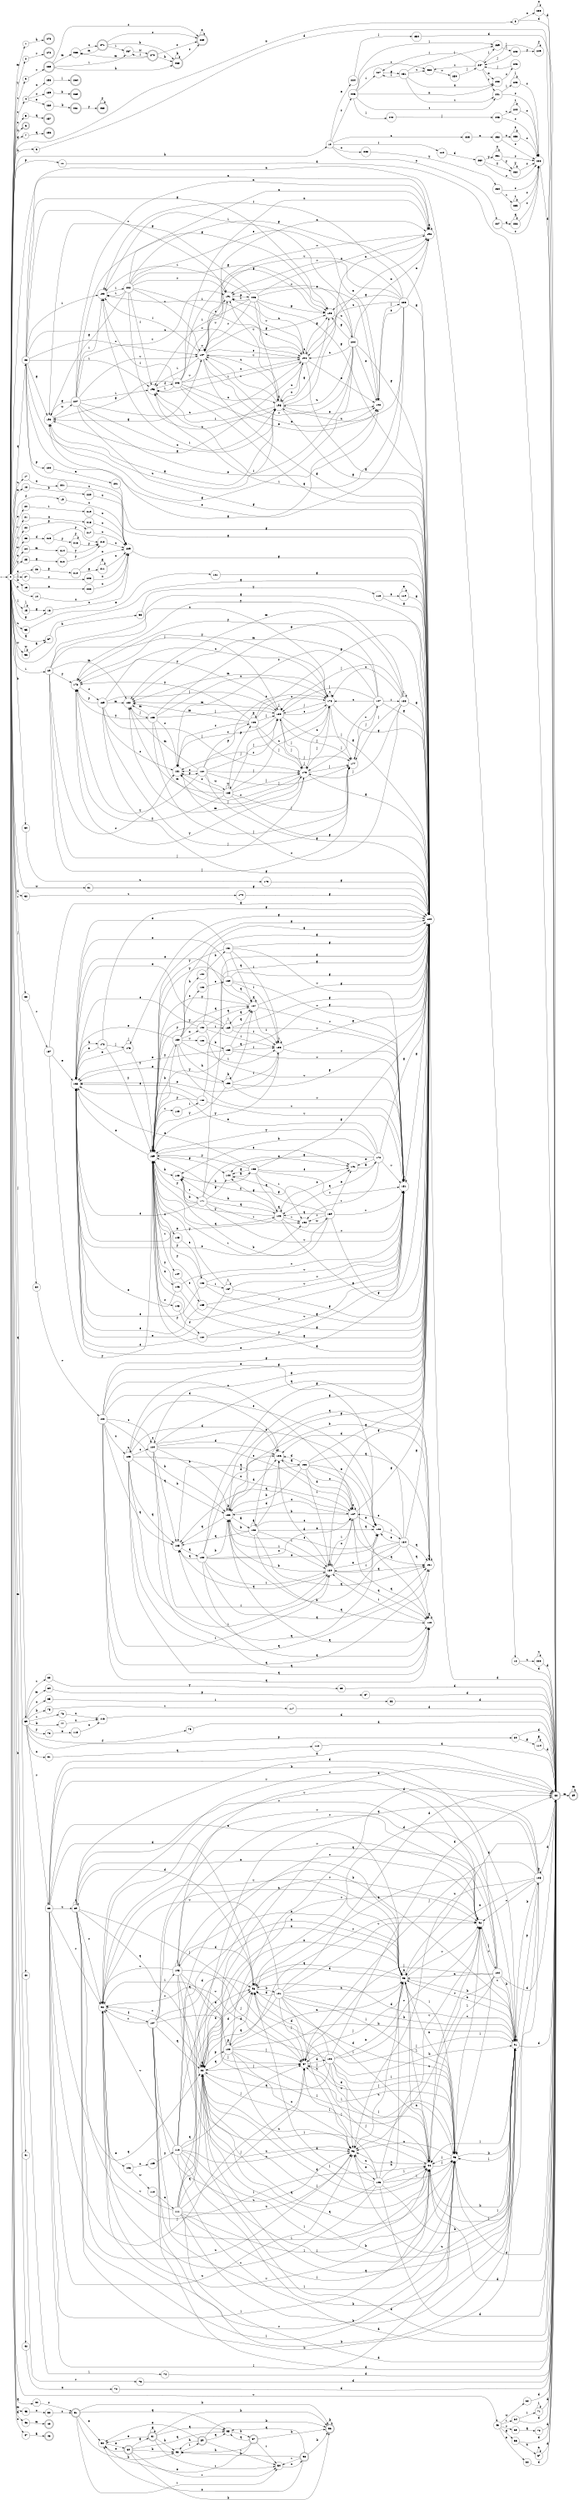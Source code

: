digraph finite_state_machine {
rankdir=LR;
size="20,20";
node [shape = point]; "dummy0"
node [shape = circle]; "0";
"dummy0" -> "0";
node [shape = circle]; "1";
node [shape = circle]; "2";
node [shape = circle]; "3";
node [shape = circle]; "4";
node [shape = circle]; "5";
node [shape = doublecircle]; "6";node [shape = circle]; "7";
node [shape = circle]; "8";
node [shape = circle]; "9";
node [shape = circle]; "10";
node [shape = circle]; "11";
node [shape = circle]; "12";
node [shape = circle]; "13";
node [shape = circle]; "14";
node [shape = circle]; "15";
node [shape = circle]; "16";
node [shape = circle]; "17";
node [shape = circle]; "18";
node [shape = circle]; "19";
node [shape = circle]; "20";
node [shape = circle]; "21";
node [shape = circle]; "22";
node [shape = circle]; "23";
node [shape = circle]; "24";
node [shape = circle]; "25";
node [shape = circle]; "26";
node [shape = circle]; "27";
node [shape = circle]; "28";
node [shape = circle]; "29";
node [shape = circle]; "30";
node [shape = circle]; "31";
node [shape = circle]; "32";
node [shape = circle]; "33";
node [shape = circle]; "34";
node [shape = circle]; "35";
node [shape = circle]; "36";
node [shape = circle]; "37";
node [shape = circle]; "38";
node [shape = circle]; "39";
node [shape = circle]; "40";
node [shape = circle]; "41";
node [shape = circle]; "42";
node [shape = circle]; "43";
node [shape = circle]; "44";
node [shape = circle]; "45";
node [shape = circle]; "46";
node [shape = circle]; "47";
node [shape = doublecircle]; "48";node [shape = doublecircle]; "49";node [shape = circle]; "50";
node [shape = doublecircle]; "51";node [shape = circle]; "52";
node [shape = circle]; "53";
node [shape = circle]; "54";
node [shape = circle]; "55";
node [shape = doublecircle]; "56";node [shape = doublecircle]; "57";node [shape = doublecircle]; "58";node [shape = doublecircle]; "59";node [shape = doublecircle]; "60";node [shape = doublecircle]; "61";node [shape = circle]; "62";
node [shape = circle]; "63";
node [shape = circle]; "64";
node [shape = circle]; "65";
node [shape = circle]; "66";
node [shape = circle]; "67";
node [shape = doublecircle]; "68";node [shape = doublecircle]; "69";node [shape = circle]; "70";
node [shape = circle]; "71";
node [shape = circle]; "72";
node [shape = circle]; "73";
node [shape = circle]; "74";
node [shape = circle]; "75";
node [shape = circle]; "76";
node [shape = circle]; "77";
node [shape = circle]; "78";
node [shape = circle]; "79";
node [shape = circle]; "80";
node [shape = circle]; "81";
node [shape = circle]; "82";
node [shape = circle]; "83";
node [shape = circle]; "84";
node [shape = circle]; "85";
node [shape = circle]; "86";
node [shape = circle]; "87";
node [shape = circle]; "88";
node [shape = circle]; "89";
node [shape = circle]; "90";
node [shape = circle]; "91";
node [shape = circle]; "92";
node [shape = circle]; "93";
node [shape = circle]; "94";
node [shape = circle]; "95";
node [shape = circle]; "96";
node [shape = circle]; "97";
node [shape = circle]; "98";
node [shape = circle]; "99";
node [shape = circle]; "100";
node [shape = circle]; "101";
node [shape = circle]; "102";
node [shape = circle]; "103";
node [shape = circle]; "104";
node [shape = circle]; "105";
node [shape = circle]; "106";
node [shape = circle]; "107";
node [shape = circle]; "108";
node [shape = circle]; "109";
node [shape = circle]; "110";
node [shape = circle]; "111";
node [shape = circle]; "112";
node [shape = circle]; "113";
node [shape = circle]; "114";
node [shape = circle]; "115";
node [shape = circle]; "116";
node [shape = circle]; "117";
node [shape = circle]; "118";
node [shape = circle]; "119";
node [shape = circle]; "120";
node [shape = circle]; "121";
node [shape = circle]; "122";
node [shape = circle]; "123";
node [shape = circle]; "124";
node [shape = circle]; "125";
node [shape = circle]; "126";
node [shape = circle]; "127";
node [shape = circle]; "128";
node [shape = circle]; "129";
node [shape = circle]; "130";
node [shape = circle]; "131";
node [shape = circle]; "132";
node [shape = circle]; "133";
node [shape = circle]; "134";
node [shape = circle]; "135";
node [shape = circle]; "136";
node [shape = circle]; "137";
node [shape = circle]; "138";
node [shape = circle]; "139";
node [shape = circle]; "140";
node [shape = circle]; "141";
node [shape = circle]; "142";
node [shape = circle]; "143";
node [shape = circle]; "144";
node [shape = circle]; "145";
node [shape = circle]; "146";
node [shape = circle]; "147";
node [shape = circle]; "148";
node [shape = circle]; "149";
node [shape = circle]; "150";
node [shape = circle]; "151";
node [shape = circle]; "152";
node [shape = circle]; "153";
node [shape = circle]; "154";
node [shape = circle]; "155";
node [shape = circle]; "156";
node [shape = circle]; "157";
node [shape = circle]; "158";
node [shape = circle]; "159";
node [shape = circle]; "160";
node [shape = circle]; "161";
node [shape = circle]; "162";
node [shape = circle]; "163";
node [shape = circle]; "164";
node [shape = circle]; "165";
node [shape = circle]; "166";
node [shape = circle]; "167";
node [shape = circle]; "168";
node [shape = circle]; "169";
node [shape = circle]; "170";
node [shape = circle]; "171";
node [shape = circle]; "172";
node [shape = circle]; "173";
node [shape = circle]; "174";
node [shape = circle]; "175";
node [shape = circle]; "176";
node [shape = circle]; "177";
node [shape = circle]; "178";
node [shape = circle]; "179";
node [shape = circle]; "180";
node [shape = circle]; "181";
node [shape = circle]; "182";
node [shape = circle]; "183";
node [shape = circle]; "184";
node [shape = circle]; "185";
node [shape = circle]; "186";
node [shape = circle]; "187";
node [shape = circle]; "188";
node [shape = circle]; "189";
node [shape = circle]; "190";
node [shape = circle]; "191";
node [shape = circle]; "192";
node [shape = circle]; "193";
node [shape = circle]; "194";
node [shape = circle]; "195";
node [shape = circle]; "196";
node [shape = circle]; "197";
node [shape = circle]; "198";
node [shape = circle]; "199";
node [shape = circle]; "200";
node [shape = circle]; "201";
node [shape = circle]; "202";
node [shape = circle]; "203";
node [shape = circle]; "204";
node [shape = circle]; "205";
node [shape = circle]; "206";
node [shape = circle]; "207";
node [shape = circle]; "208";
node [shape = circle]; "209";
node [shape = circle]; "210";
node [shape = circle]; "211";
node [shape = circle]; "212";
node [shape = circle]; "213";
node [shape = circle]; "214";
node [shape = circle]; "215";
node [shape = circle]; "216";
node [shape = circle]; "217";
node [shape = circle]; "218";
node [shape = circle]; "219";
node [shape = circle]; "220";
node [shape = circle]; "221";
node [shape = circle]; "222";
node [shape = circle]; "223";
node [shape = circle]; "224";
node [shape = circle]; "225";
node [shape = circle]; "226";
node [shape = circle]; "227";
node [shape = circle]; "228";
node [shape = circle]; "229";
node [shape = circle]; "230";
node [shape = circle]; "231";
node [shape = circle]; "232";
node [shape = circle]; "233";
node [shape = circle]; "234";
node [shape = circle]; "235";
node [shape = circle]; "236";
node [shape = circle]; "237";
node [shape = circle]; "238";
node [shape = circle]; "239";
node [shape = circle]; "240";
node [shape = circle]; "241";
node [shape = circle]; "242";
node [shape = circle]; "243";
node [shape = circle]; "244";
node [shape = circle]; "245";
node [shape = circle]; "246";
node [shape = circle]; "247";
node [shape = circle]; "248";
node [shape = circle]; "249";
node [shape = circle]; "250";
node [shape = circle]; "251";
node [shape = circle]; "252";
node [shape = circle]; "253";
node [shape = circle]; "254";
node [shape = circle]; "255";
node [shape = doublecircle]; "256";node [shape = doublecircle]; "257";node [shape = circle]; "258";
node [shape = circle]; "259";
node [shape = circle]; "260";
node [shape = doublecircle]; "261";node [shape = doublecircle]; "262";node [shape = doublecircle]; "263";node [shape = doublecircle]; "264";node [shape = doublecircle]; "265";node [shape = circle]; "266";
node [shape = circle]; "267";
node [shape = doublecircle]; "268";node [shape = doublecircle]; "269";node [shape = doublecircle]; "270";node [shape = doublecircle]; "271";node [shape = doublecircle]; "272";node [shape = doublecircle]; "273";"0" -> "1" [label = "m"];
 "0" -> "45" [label = "m"];
 "0" -> "41" [label = "m"];
 "0" -> "25" [label = "y"];
 "0" -> "2" [label = "y"];
 "0" -> "3" [label = "t"];
 "0" -> "4" [label = "c"];
 "0" -> "5" [label = "c"];
 "0" -> "13" [label = "k"];
 "0" -> "6" [label = "k"];
 "0" -> "16" [label = "g"];
 "0" -> "7" [label = "g"];
 "0" -> "8" [label = "x"];
 "0" -> "14" [label = "x"];
 "0" -> "9" [label = "h"];
 "0" -> "10" [label = "h"];
 "0" -> "38" [label = "h"];
 "0" -> "11" [label = "p"];
 "0" -> "18" [label = "n"];
 "0" -> "12" [label = "n"];
 "0" -> "15" [label = "l"];
 "0" -> "17" [label = "u"];
 "0" -> "35" [label = "u"];
 "0" -> "19" [label = "f"];
 "0" -> "20" [label = "e"];
 "0" -> "43" [label = "v"];
 "0" -> "21" [label = "v"];
 "0" -> "29" [label = "i"];
 "0" -> "22" [label = "i"];
 "0" -> "31" [label = "w"];
 "0" -> "36" [label = "w"];
 "0" -> "23" [label = "w"];
 "0" -> "24" [label = "o"];
 "0" -> "26" [label = "o"];
 "0" -> "47" [label = "o"];
 "0" -> "34" [label = "j"];
 "0" -> "27" [label = "j"];
 "0" -> "39" [label = "j"];
 "0" -> "40" [label = "q"];
 "0" -> "28" [label = "q"];
 "0" -> "44" [label = "q"];
 "0" -> "42" [label = "b"];
 "0" -> "30" [label = "b"];
 "0" -> "32" [label = "d"];
 "0" -> "33" [label = "r"];
 "0" -> "37" [label = "a"];
 "0" -> "46" [label = "a"];
 "47" -> "48" [label = "a"];
 "46" -> "49" [label = "m"];
 "45" -> "50" [label = "o"];
 "50" -> "51" [label = "s"];
 "51" -> "52" [label = "e"];
 "51" -> "53" [label = "h"];
 "51" -> "54" [label = "r"];
 "51" -> "55" [label = "q"];
 "51" -> "56" [label = "k"];
 "56" -> "56" [label = "k"];
 "55" -> "57" [label = "k"];
 "57" -> "55" [label = "q"];
 "57" -> "52" [label = "e"];
 "57" -> "53" [label = "h"];
 "57" -> "54" [label = "r"];
 "57" -> "56" [label = "k"];
 "54" -> "58" [label = "u"];
 "58" -> "54" [label = "r"];
 "58" -> "52" [label = "e"];
 "58" -> "53" [label = "h"];
 "58" -> "55" [label = "q"];
 "58" -> "56" [label = "k"];
 "53" -> "59" [label = "i"];
 "59" -> "53" [label = "h"];
 "59" -> "52" [label = "e"];
 "59" -> "54" [label = "r"];
 "59" -> "55" [label = "q"];
 "59" -> "56" [label = "k"];
 "52" -> "60" [label = "e"];
 "60" -> "52" [label = "e"];
 "60" -> "61" [label = "g"];
 "60" -> "53" [label = "h"];
 "60" -> "54" [label = "r"];
 "60" -> "55" [label = "q"];
 "60" -> "56" [label = "k"];
 "61" -> "61" [label = "g"];
 "61" -> "52" [label = "e"];
 "61" -> "53" [label = "h"];
 "61" -> "54" [label = "r"];
 "61" -> "55" [label = "q"];
 "61" -> "56" [label = "k"];
 "44" -> "51" [label = "s"];
 "43" -> "62" [label = "e"];
 "43" -> "63" [label = "w"];
 "43" -> "64" [label = "r"];
 "43" -> "65" [label = "v"];
 "43" -> "66" [label = "g"];
 "66" -> "67" [label = "n"];
 "66" -> "68" [label = "d"];
 "68" -> "69" [label = "m"];
 "69" -> "69" [label = "m"];
 "67" -> "67" [label = "n"];
 "67" -> "68" [label = "d"];
 "65" -> "70" [label = "a"];
 "70" -> "68" [label = "d"];
 "64" -> "71" [label = "i"];
 "64" -> "68" [label = "d"];
 "71" -> "71" [label = "i"];
 "71" -> "68" [label = "d"];
 "63" -> "68" [label = "d"];
 "62" -> "68" [label = "d"];
 "42" -> "72" [label = "x"];
 "72" -> "68" [label = "d"];
 "41" -> "73" [label = "v"];
 "73" -> "68" [label = "d"];
 "40" -> "74" [label = "l"];
 "74" -> "68" [label = "d"];
 "39" -> "75" [label = "k"];
 "39" -> "77" [label = "k"];
 "39" -> "83" [label = "t"];
 "39" -> "76" [label = "t"];
 "39" -> "78" [label = "y"];
 "39" -> "79" [label = "f"];
 "39" -> "80" [label = "p"];
 "39" -> "81" [label = "x"];
 "39" -> "82" [label = "v"];
 "39" -> "84" [label = "m"];
 "39" -> "85" [label = "u"];
 "85" -> "86" [label = "i"];
 "86" -> "68" [label = "d"];
 "84" -> "87" [label = "p"];
 "87" -> "68" [label = "d"];
 "83" -> "88" [label = "y"];
 "88" -> "68" [label = "d"];
 "82" -> "96" [label = "u"];
 "82" -> "89" [label = "u"];
 "82" -> "90" [label = "v"];
 "82" -> "92" [label = "v"];
 "82" -> "91" [label = "k"];
 "82" -> "93" [label = "l"];
 "82" -> "94" [label = "l"];
 "82" -> "95" [label = "n"];
 "82" -> "97" [label = "j"];
 "82" -> "98" [label = "d"];
 "82" -> "68" [label = "d"];
 "82" -> "99" [label = "q"];
 "99" -> "99" [label = "q"];
 "99" -> "100" [label = "p"];
 "99" -> "90" [label = "v"];
 "99" -> "92" [label = "v"];
 "99" -> "91" [label = "k"];
 "99" -> "93" [label = "l"];
 "99" -> "94" [label = "l"];
 "99" -> "95" [label = "n"];
 "99" -> "96" [label = "u"];
 "99" -> "97" [label = "j"];
 "99" -> "98" [label = "d"];
 "99" -> "68" [label = "d"];
 "100" -> "100" [label = "p"];
 "100" -> "99" [label = "q"];
 "100" -> "90" [label = "v"];
 "100" -> "92" [label = "v"];
 "100" -> "91" [label = "k"];
 "100" -> "93" [label = "l"];
 "100" -> "94" [label = "l"];
 "100" -> "95" [label = "n"];
 "100" -> "96" [label = "u"];
 "100" -> "97" [label = "j"];
 "100" -> "98" [label = "d"];
 "100" -> "68" [label = "d"];
 "98" -> "101" [label = "k"];
 "101" -> "98" [label = "d"];
 "101" -> "68" [label = "d"];
 "101" -> "90" [label = "v"];
 "101" -> "92" [label = "v"];
 "101" -> "91" [label = "k"];
 "101" -> "93" [label = "l"];
 "101" -> "94" [label = "l"];
 "101" -> "95" [label = "n"];
 "101" -> "96" [label = "u"];
 "101" -> "97" [label = "j"];
 "101" -> "99" [label = "q"];
 "97" -> "102" [label = "d"];
 "102" -> "97" [label = "j"];
 "102" -> "90" [label = "v"];
 "102" -> "92" [label = "v"];
 "102" -> "91" [label = "k"];
 "102" -> "93" [label = "l"];
 "102" -> "94" [label = "l"];
 "102" -> "95" [label = "n"];
 "102" -> "96" [label = "u"];
 "102" -> "98" [label = "d"];
 "102" -> "68" [label = "d"];
 "102" -> "99" [label = "q"];
 "96" -> "103" [label = "e"];
 "103" -> "96" [label = "u"];
 "103" -> "90" [label = "v"];
 "103" -> "92" [label = "v"];
 "103" -> "91" [label = "k"];
 "103" -> "93" [label = "l"];
 "103" -> "94" [label = "l"];
 "103" -> "95" [label = "n"];
 "103" -> "97" [label = "j"];
 "103" -> "98" [label = "d"];
 "103" -> "68" [label = "d"];
 "103" -> "99" [label = "q"];
 "95" -> "95" [label = "n"];
 "95" -> "93" [label = "l"];
 "95" -> "94" [label = "l"];
 "95" -> "90" [label = "v"];
 "95" -> "92" [label = "v"];
 "95" -> "91" [label = "k"];
 "95" -> "96" [label = "u"];
 "95" -> "97" [label = "j"];
 "95" -> "98" [label = "d"];
 "95" -> "68" [label = "d"];
 "95" -> "99" [label = "q"];
 "94" -> "93" [label = "l"];
 "94" -> "94" [label = "l"];
 "94" -> "95" [label = "n"];
 "94" -> "90" [label = "v"];
 "94" -> "92" [label = "v"];
 "94" -> "91" [label = "k"];
 "94" -> "96" [label = "u"];
 "94" -> "97" [label = "j"];
 "94" -> "98" [label = "d"];
 "94" -> "68" [label = "d"];
 "94" -> "99" [label = "q"];
 "93" -> "93" [label = "l"];
 "93" -> "94" [label = "l"];
 "93" -> "95" [label = "n"];
 "93" -> "90" [label = "v"];
 "93" -> "92" [label = "v"];
 "93" -> "91" [label = "k"];
 "93" -> "96" [label = "u"];
 "93" -> "97" [label = "j"];
 "93" -> "98" [label = "d"];
 "93" -> "68" [label = "d"];
 "93" -> "99" [label = "q"];
 "92" -> "104" [label = "j"];
 "104" -> "90" [label = "v"];
 "104" -> "92" [label = "v"];
 "104" -> "91" [label = "k"];
 "104" -> "93" [label = "l"];
 "104" -> "94" [label = "l"];
 "104" -> "95" [label = "n"];
 "104" -> "96" [label = "u"];
 "104" -> "97" [label = "j"];
 "104" -> "98" [label = "d"];
 "104" -> "68" [label = "d"];
 "104" -> "99" [label = "q"];
 "91" -> "91" [label = "k"];
 "91" -> "105" [label = "p"];
 "91" -> "90" [label = "v"];
 "91" -> "92" [label = "v"];
 "91" -> "93" [label = "l"];
 "91" -> "94" [label = "l"];
 "91" -> "95" [label = "n"];
 "91" -> "96" [label = "u"];
 "91" -> "97" [label = "j"];
 "91" -> "98" [label = "d"];
 "91" -> "68" [label = "d"];
 "91" -> "99" [label = "q"];
 "105" -> "105" [label = "p"];
 "105" -> "91" [label = "k"];
 "105" -> "90" [label = "v"];
 "105" -> "92" [label = "v"];
 "105" -> "93" [label = "l"];
 "105" -> "94" [label = "l"];
 "105" -> "95" [label = "n"];
 "105" -> "96" [label = "u"];
 "105" -> "97" [label = "j"];
 "105" -> "98" [label = "d"];
 "105" -> "68" [label = "d"];
 "105" -> "99" [label = "q"];
 "90" -> "106" [label = "e"];
 "90" -> "107" [label = "f"];
 "107" -> "108" [label = "i"];
 "107" -> "90" [label = "v"];
 "107" -> "92" [label = "v"];
 "107" -> "91" [label = "k"];
 "107" -> "93" [label = "l"];
 "107" -> "94" [label = "l"];
 "107" -> "95" [label = "n"];
 "107" -> "96" [label = "u"];
 "107" -> "97" [label = "j"];
 "107" -> "98" [label = "d"];
 "107" -> "68" [label = "d"];
 "107" -> "99" [label = "q"];
 "108" -> "108" [label = "i"];
 "108" -> "90" [label = "v"];
 "108" -> "92" [label = "v"];
 "108" -> "91" [label = "k"];
 "108" -> "93" [label = "l"];
 "108" -> "94" [label = "l"];
 "108" -> "95" [label = "n"];
 "108" -> "96" [label = "u"];
 "108" -> "97" [label = "j"];
 "108" -> "98" [label = "d"];
 "108" -> "68" [label = "d"];
 "108" -> "99" [label = "q"];
 "106" -> "109" [label = "x"];
 "106" -> "110" [label = "w"];
 "110" -> "111" [label = "x"];
 "111" -> "90" [label = "v"];
 "111" -> "92" [label = "v"];
 "111" -> "91" [label = "k"];
 "111" -> "93" [label = "l"];
 "111" -> "94" [label = "l"];
 "111" -> "95" [label = "n"];
 "111" -> "96" [label = "u"];
 "111" -> "97" [label = "j"];
 "111" -> "98" [label = "d"];
 "111" -> "68" [label = "d"];
 "111" -> "99" [label = "q"];
 "109" -> "112" [label = "y"];
 "112" -> "90" [label = "v"];
 "112" -> "92" [label = "v"];
 "112" -> "91" [label = "k"];
 "112" -> "93" [label = "l"];
 "112" -> "94" [label = "l"];
 "112" -> "95" [label = "n"];
 "112" -> "96" [label = "u"];
 "112" -> "97" [label = "j"];
 "112" -> "98" [label = "d"];
 "112" -> "68" [label = "d"];
 "112" -> "99" [label = "q"];
 "89" -> "96" [label = "u"];
 "89" -> "89" [label = "u"];
 "89" -> "90" [label = "v"];
 "89" -> "92" [label = "v"];
 "89" -> "91" [label = "k"];
 "89" -> "93" [label = "l"];
 "89" -> "94" [label = "l"];
 "89" -> "95" [label = "n"];
 "89" -> "97" [label = "j"];
 "89" -> "98" [label = "d"];
 "89" -> "68" [label = "d"];
 "89" -> "99" [label = "q"];
 "81" -> "113" [label = "q"];
 "113" -> "68" [label = "d"];
 "80" -> "114" [label = "g"];
 "80" -> "68" [label = "d"];
 "114" -> "114" [label = "g"];
 "114" -> "68" [label = "d"];
 "79" -> "68" [label = "d"];
 "78" -> "115" [label = "e"];
 "115" -> "116" [label = "u"];
 "116" -> "68" [label = "d"];
 "77" -> "116" [label = "u"];
 "76" -> "116" [label = "u"];
 "75" -> "117" [label = "t"];
 "117" -> "68" [label = "d"];
 "38" -> "118" [label = "y"];
 "118" -> "119" [label = "e"];
 "118" -> "120" [label = "g"];
 "120" -> "68" [label = "d"];
 "119" -> "119" [label = "e"];
 "119" -> "120" [label = "g"];
 "37" -> "120" [label = "g"];
 "36" -> "36" [label = "w"];
 "36" -> "37" [label = "a"];
 "35" -> "121" [label = "e"];
 "121" -> "120" [label = "g"];
 "34" -> "122" [label = "v"];
 "122" -> "123" [label = "u"];
 "122" -> "124" [label = "c"];
 "122" -> "129" [label = "q"];
 "122" -> "131" [label = "q"];
 "122" -> "125" [label = "q"];
 "122" -> "126" [label = "d"];
 "122" -> "127" [label = "o"];
 "122" -> "128" [label = "e"];
 "122" -> "130" [label = "i"];
 "122" -> "132" [label = "b"];
 "122" -> "120" [label = "g"];
 "132" -> "132" [label = "b"];
 "132" -> "129" [label = "q"];
 "132" -> "131" [label = "q"];
 "132" -> "125" [label = "q"];
 "132" -> "133" [label = "a"];
 "132" -> "126" [label = "d"];
 "132" -> "127" [label = "o"];
 "132" -> "128" [label = "e"];
 "132" -> "130" [label = "i"];
 "132" -> "120" [label = "g"];
 "133" -> "133" [label = "a"];
 "133" -> "129" [label = "q"];
 "133" -> "131" [label = "q"];
 "133" -> "125" [label = "q"];
 "133" -> "132" [label = "b"];
 "133" -> "126" [label = "d"];
 "133" -> "127" [label = "o"];
 "133" -> "128" [label = "e"];
 "133" -> "130" [label = "i"];
 "133" -> "120" [label = "g"];
 "131" -> "131" [label = "q"];
 "131" -> "132" [label = "b"];
 "130" -> "130" [label = "i"];
 "130" -> "129" [label = "q"];
 "130" -> "131" [label = "q"];
 "130" -> "125" [label = "q"];
 "130" -> "126" [label = "d"];
 "130" -> "127" [label = "o"];
 "130" -> "128" [label = "e"];
 "130" -> "132" [label = "b"];
 "130" -> "120" [label = "g"];
 "129" -> "129" [label = "q"];
 "129" -> "130" [label = "i"];
 "128" -> "134" [label = "i"];
 "134" -> "128" [label = "e"];
 "134" -> "129" [label = "q"];
 "134" -> "131" [label = "q"];
 "134" -> "125" [label = "q"];
 "134" -> "126" [label = "d"];
 "134" -> "127" [label = "o"];
 "134" -> "130" [label = "i"];
 "134" -> "132" [label = "b"];
 "134" -> "120" [label = "g"];
 "127" -> "127" [label = "o"];
 "127" -> "129" [label = "q"];
 "127" -> "131" [label = "q"];
 "127" -> "125" [label = "q"];
 "127" -> "126" [label = "d"];
 "127" -> "128" [label = "e"];
 "127" -> "130" [label = "i"];
 "127" -> "132" [label = "b"];
 "127" -> "120" [label = "g"];
 "126" -> "135" [label = "a"];
 "135" -> "126" [label = "d"];
 "135" -> "129" [label = "q"];
 "135" -> "131" [label = "q"];
 "135" -> "125" [label = "q"];
 "135" -> "127" [label = "o"];
 "135" -> "128" [label = "e"];
 "135" -> "130" [label = "i"];
 "135" -> "132" [label = "b"];
 "135" -> "120" [label = "g"];
 "125" -> "136" [label = "q"];
 "136" -> "129" [label = "q"];
 "136" -> "131" [label = "q"];
 "136" -> "125" [label = "q"];
 "136" -> "126" [label = "d"];
 "136" -> "127" [label = "o"];
 "136" -> "128" [label = "e"];
 "136" -> "130" [label = "i"];
 "136" -> "132" [label = "b"];
 "136" -> "120" [label = "g"];
 "124" -> "124" [label = "c"];
 "124" -> "129" [label = "q"];
 "124" -> "131" [label = "q"];
 "124" -> "125" [label = "q"];
 "124" -> "126" [label = "d"];
 "124" -> "127" [label = "o"];
 "124" -> "128" [label = "e"];
 "124" -> "130" [label = "i"];
 "124" -> "132" [label = "b"];
 "124" -> "120" [label = "g"];
 "123" -> "123" [label = "u"];
 "123" -> "124" [label = "c"];
 "123" -> "129" [label = "q"];
 "123" -> "131" [label = "q"];
 "123" -> "125" [label = "q"];
 "123" -> "126" [label = "d"];
 "123" -> "127" [label = "o"];
 "123" -> "128" [label = "e"];
 "123" -> "130" [label = "i"];
 "123" -> "132" [label = "b"];
 "123" -> "120" [label = "g"];
 "33" -> "137" [label = "v"];
 "137" -> "138" [label = "e"];
 "137" -> "139" [label = "y"];
 "137" -> "120" [label = "g"];
 "139" -> "139" [label = "y"];
 "139" -> "140" [label = "b"];
 "139" -> "150" [label = "b"];
 "139" -> "138" [label = "e"];
 "139" -> "141" [label = "e"];
 "139" -> "142" [label = "r"];
 "139" -> "143" [label = "q"];
 "139" -> "144" [label = "g"];
 "139" -> "120" [label = "g"];
 "139" -> "145" [label = "u"];
 "139" -> "146" [label = "x"];
 "139" -> "147" [label = "t"];
 "139" -> "148" [label = "s"];
 "139" -> "149" [label = "v"];
 "139" -> "151" [label = "v"];
 "151" -> "151" [label = "v"];
 "151" -> "139" [label = "y"];
 "151" -> "138" [label = "e"];
 "151" -> "120" [label = "g"];
 "150" -> "152" [label = "h"];
 "150" -> "154" [label = "h"];
 "150" -> "153" [label = "v"];
 "150" -> "151" [label = "v"];
 "150" -> "155" [label = "o"];
 "150" -> "156" [label = "x"];
 "150" -> "157" [label = "q"];
 "150" -> "158" [label = "i"];
 "150" -> "139" [label = "y"];
 "150" -> "138" [label = "e"];
 "150" -> "120" [label = "g"];
 "158" -> "158" [label = "i"];
 "158" -> "139" [label = "y"];
 "158" -> "151" [label = "v"];
 "158" -> "138" [label = "e"];
 "158" -> "120" [label = "g"];
 "157" -> "157" [label = "q"];
 "157" -> "158" [label = "i"];
 "157" -> "139" [label = "y"];
 "157" -> "151" [label = "v"];
 "157" -> "138" [label = "e"];
 "157" -> "120" [label = "g"];
 "156" -> "158" [label = "i"];
 "156" -> "159" [label = "i"];
 "156" -> "157" [label = "q"];
 "156" -> "139" [label = "y"];
 "156" -> "151" [label = "v"];
 "156" -> "138" [label = "e"];
 "156" -> "120" [label = "g"];
 "159" -> "158" [label = "i"];
 "159" -> "159" [label = "i"];
 "159" -> "157" [label = "q"];
 "159" -> "139" [label = "y"];
 "159" -> "151" [label = "v"];
 "159" -> "138" [label = "e"];
 "159" -> "120" [label = "g"];
 "155" -> "160" [label = "o"];
 "160" -> "157" [label = "q"];
 "160" -> "158" [label = "i"];
 "160" -> "139" [label = "y"];
 "160" -> "151" [label = "v"];
 "160" -> "138" [label = "e"];
 "160" -> "120" [label = "g"];
 "154" -> "161" [label = "b"];
 "161" -> "157" [label = "q"];
 "161" -> "158" [label = "i"];
 "161" -> "139" [label = "y"];
 "161" -> "151" [label = "v"];
 "161" -> "138" [label = "e"];
 "161" -> "120" [label = "g"];
 "153" -> "162" [label = "b"];
 "162" -> "157" [label = "q"];
 "162" -> "158" [label = "i"];
 "162" -> "139" [label = "y"];
 "162" -> "151" [label = "v"];
 "162" -> "138" [label = "e"];
 "162" -> "120" [label = "g"];
 "152" -> "152" [label = "h"];
 "152" -> "157" [label = "q"];
 "152" -> "158" [label = "i"];
 "152" -> "139" [label = "y"];
 "152" -> "151" [label = "v"];
 "152" -> "138" [label = "e"];
 "152" -> "120" [label = "g"];
 "149" -> "163" [label = "i"];
 "163" -> "139" [label = "y"];
 "163" -> "151" [label = "v"];
 "163" -> "138" [label = "e"];
 "163" -> "120" [label = "g"];
 "148" -> "164" [label = "f"];
 "164" -> "139" [label = "y"];
 "164" -> "151" [label = "v"];
 "164" -> "138" [label = "e"];
 "164" -> "120" [label = "g"];
 "147" -> "165" [label = "e"];
 "165" -> "139" [label = "y"];
 "165" -> "151" [label = "v"];
 "165" -> "138" [label = "e"];
 "165" -> "120" [label = "g"];
 "146" -> "139" [label = "y"];
 "146" -> "151" [label = "v"];
 "146" -> "138" [label = "e"];
 "146" -> "120" [label = "g"];
 "145" -> "166" [label = "e"];
 "166" -> "167" [label = "r"];
 "166" -> "139" [label = "y"];
 "166" -> "151" [label = "v"];
 "166" -> "138" [label = "e"];
 "166" -> "120" [label = "g"];
 "167" -> "167" [label = "r"];
 "167" -> "139" [label = "y"];
 "167" -> "151" [label = "v"];
 "167" -> "138" [label = "e"];
 "167" -> "120" [label = "g"];
 "144" -> "168" [label = "a"];
 "168" -> "144" [label = "g"];
 "168" -> "120" [label = "g"];
 "168" -> "140" [label = "b"];
 "168" -> "138" [label = "e"];
 "168" -> "141" [label = "e"];
 "168" -> "142" [label = "r"];
 "168" -> "143" [label = "q"];
 "168" -> "139" [label = "y"];
 "168" -> "151" [label = "v"];
 "143" -> "143" [label = "q"];
 "143" -> "140" [label = "b"];
 "143" -> "138" [label = "e"];
 "143" -> "141" [label = "e"];
 "143" -> "142" [label = "r"];
 "143" -> "144" [label = "g"];
 "143" -> "120" [label = "g"];
 "143" -> "139" [label = "y"];
 "143" -> "151" [label = "v"];
 "142" -> "169" [label = "w"];
 "169" -> "142" [label = "r"];
 "169" -> "140" [label = "b"];
 "169" -> "138" [label = "e"];
 "169" -> "141" [label = "e"];
 "169" -> "143" [label = "q"];
 "169" -> "144" [label = "g"];
 "169" -> "120" [label = "g"];
 "169" -> "139" [label = "y"];
 "169" -> "151" [label = "v"];
 "141" -> "170" [label = "a"];
 "170" -> "138" [label = "e"];
 "170" -> "141" [label = "e"];
 "170" -> "140" [label = "b"];
 "170" -> "142" [label = "r"];
 "170" -> "143" [label = "q"];
 "170" -> "144" [label = "g"];
 "170" -> "120" [label = "g"];
 "170" -> "139" [label = "y"];
 "170" -> "151" [label = "v"];
 "140" -> "171" [label = "t"];
 "171" -> "140" [label = "b"];
 "171" -> "138" [label = "e"];
 "171" -> "141" [label = "e"];
 "171" -> "142" [label = "r"];
 "171" -> "143" [label = "q"];
 "171" -> "144" [label = "g"];
 "171" -> "120" [label = "g"];
 "171" -> "139" [label = "y"];
 "171" -> "151" [label = "v"];
 "138" -> "172" [label = "k"];
 "172" -> "138" [label = "e"];
 "172" -> "173" [label = "j"];
 "172" -> "139" [label = "y"];
 "172" -> "120" [label = "g"];
 "173" -> "173" [label = "j"];
 "173" -> "138" [label = "e"];
 "173" -> "139" [label = "y"];
 "173" -> "120" [label = "g"];
 "32" -> "174" [label = "t"];
 "174" -> "120" [label = "g"];
 "31" -> "120" [label = "g"];
 "30" -> "175" [label = "u"];
 "175" -> "120" [label = "g"];
 "29" -> "176" [label = "y"];
 "29" -> "177" [label = "j"];
 "29" -> "179" [label = "j"];
 "29" -> "180" [label = "j"];
 "29" -> "178" [label = "c"];
 "29" -> "181" [label = "s"];
 "29" -> "182" [label = "m"];
 "29" -> "120" [label = "g"];
 "182" -> "183" [label = "j"];
 "183" -> "182" [label = "m"];
 "183" -> "176" [label = "y"];
 "183" -> "177" [label = "j"];
 "183" -> "179" [label = "j"];
 "183" -> "180" [label = "j"];
 "183" -> "178" [label = "c"];
 "183" -> "181" [label = "s"];
 "183" -> "120" [label = "g"];
 "181" -> "184" [label = "p"];
 "184" -> "181" [label = "s"];
 "184" -> "185" [label = "w"];
 "184" -> "186" [label = "p"];
 "184" -> "176" [label = "y"];
 "184" -> "177" [label = "j"];
 "184" -> "179" [label = "j"];
 "184" -> "180" [label = "j"];
 "184" -> "178" [label = "c"];
 "184" -> "182" [label = "m"];
 "184" -> "120" [label = "g"];
 "186" -> "186" [label = "p"];
 "186" -> "181" [label = "s"];
 "186" -> "176" [label = "y"];
 "186" -> "177" [label = "j"];
 "186" -> "179" [label = "j"];
 "186" -> "180" [label = "j"];
 "186" -> "178" [label = "c"];
 "186" -> "182" [label = "m"];
 "186" -> "120" [label = "g"];
 "185" -> "185" [label = "w"];
 "185" -> "181" [label = "s"];
 "185" -> "186" [label = "p"];
 "185" -> "176" [label = "y"];
 "185" -> "177" [label = "j"];
 "185" -> "179" [label = "j"];
 "185" -> "180" [label = "j"];
 "185" -> "178" [label = "c"];
 "185" -> "182" [label = "m"];
 "185" -> "120" [label = "g"];
 "180" -> "177" [label = "j"];
 "180" -> "179" [label = "j"];
 "180" -> "180" [label = "j"];
 "180" -> "176" [label = "y"];
 "180" -> "178" [label = "c"];
 "180" -> "181" [label = "s"];
 "180" -> "182" [label = "m"];
 "180" -> "120" [label = "g"];
 "179" -> "177" [label = "j"];
 "179" -> "179" [label = "j"];
 "179" -> "180" [label = "j"];
 "179" -> "176" [label = "y"];
 "179" -> "178" [label = "c"];
 "179" -> "181" [label = "s"];
 "179" -> "182" [label = "m"];
 "179" -> "120" [label = "g"];
 "178" -> "178" [label = "c"];
 "178" -> "176" [label = "y"];
 "178" -> "177" [label = "j"];
 "178" -> "179" [label = "j"];
 "178" -> "180" [label = "j"];
 "178" -> "181" [label = "s"];
 "178" -> "182" [label = "m"];
 "178" -> "120" [label = "g"];
 "177" -> "187" [label = "v"];
 "187" -> "177" [label = "j"];
 "187" -> "179" [label = "j"];
 "187" -> "180" [label = "j"];
 "187" -> "188" [label = "r"];
 "187" -> "176" [label = "y"];
 "187" -> "178" [label = "c"];
 "187" -> "181" [label = "s"];
 "187" -> "182" [label = "m"];
 "187" -> "120" [label = "g"];
 "188" -> "188" [label = "r"];
 "188" -> "177" [label = "j"];
 "188" -> "179" [label = "j"];
 "188" -> "180" [label = "j"];
 "188" -> "176" [label = "y"];
 "188" -> "178" [label = "c"];
 "188" -> "181" [label = "s"];
 "188" -> "182" [label = "m"];
 "188" -> "120" [label = "g"];
 "176" -> "189" [label = "s"];
 "189" -> "176" [label = "y"];
 "189" -> "177" [label = "j"];
 "189" -> "179" [label = "j"];
 "189" -> "180" [label = "j"];
 "189" -> "178" [label = "c"];
 "189" -> "181" [label = "s"];
 "189" -> "182" [label = "m"];
 "189" -> "120" [label = "g"];
 "28" -> "120" [label = "g"];
 "28" -> "193" [label = "g"];
 "28" -> "190" [label = "g"];
 "28" -> "197" [label = "v"];
 "28" -> "191" [label = "v"];
 "28" -> "192" [label = "e"];
 "28" -> "194" [label = "c"];
 "28" -> "195" [label = "u"];
 "28" -> "196" [label = "x"];
 "28" -> "198" [label = "i"];
 "28" -> "199" [label = "i"];
 "28" -> "200" [label = "p"];
 "200" -> "201" [label = "n"];
 "201" -> "120" [label = "g"];
 "199" -> "202" [label = "i"];
 "202" -> "198" [label = "i"];
 "202" -> "199" [label = "i"];
 "202" -> "120" [label = "g"];
 "202" -> "193" [label = "g"];
 "202" -> "190" [label = "g"];
 "202" -> "197" [label = "v"];
 "202" -> "191" [label = "v"];
 "202" -> "192" [label = "e"];
 "202" -> "194" [label = "c"];
 "202" -> "195" [label = "u"];
 "202" -> "196" [label = "x"];
 "198" -> "203" [label = "f"];
 "203" -> "198" [label = "i"];
 "203" -> "199" [label = "i"];
 "203" -> "120" [label = "g"];
 "203" -> "193" [label = "g"];
 "203" -> "190" [label = "g"];
 "203" -> "197" [label = "v"];
 "203" -> "191" [label = "v"];
 "203" -> "192" [label = "e"];
 "203" -> "194" [label = "c"];
 "203" -> "195" [label = "u"];
 "203" -> "196" [label = "x"];
 "197" -> "197" [label = "v"];
 "197" -> "191" [label = "v"];
 "197" -> "196" [label = "x"];
 "197" -> "120" [label = "g"];
 "197" -> "193" [label = "g"];
 "197" -> "190" [label = "g"];
 "197" -> "192" [label = "e"];
 "197" -> "194" [label = "c"];
 "197" -> "195" [label = "u"];
 "197" -> "198" [label = "i"];
 "197" -> "199" [label = "i"];
 "196" -> "196" [label = "x"];
 "196" -> "197" [label = "v"];
 "195" -> "195" [label = "u"];
 "195" -> "120" [label = "g"];
 "195" -> "193" [label = "g"];
 "195" -> "190" [label = "g"];
 "195" -> "197" [label = "v"];
 "195" -> "191" [label = "v"];
 "195" -> "192" [label = "e"];
 "195" -> "194" [label = "c"];
 "195" -> "196" [label = "x"];
 "195" -> "198" [label = "i"];
 "195" -> "199" [label = "i"];
 "194" -> "194" [label = "c"];
 "194" -> "120" [label = "g"];
 "194" -> "193" [label = "g"];
 "194" -> "190" [label = "g"];
 "194" -> "197" [label = "v"];
 "194" -> "191" [label = "v"];
 "194" -> "192" [label = "e"];
 "194" -> "195" [label = "u"];
 "194" -> "196" [label = "x"];
 "194" -> "198" [label = "i"];
 "194" -> "199" [label = "i"];
 "193" -> "204" [label = "u"];
 "204" -> "120" [label = "g"];
 "204" -> "193" [label = "g"];
 "204" -> "190" [label = "g"];
 "204" -> "197" [label = "v"];
 "204" -> "191" [label = "v"];
 "204" -> "192" [label = "e"];
 "204" -> "194" [label = "c"];
 "204" -> "195" [label = "u"];
 "204" -> "196" [label = "x"];
 "204" -> "198" [label = "i"];
 "204" -> "199" [label = "i"];
 "192" -> "205" [label = "j"];
 "205" -> "192" [label = "e"];
 "205" -> "120" [label = "g"];
 "205" -> "193" [label = "g"];
 "205" -> "190" [label = "g"];
 "205" -> "197" [label = "v"];
 "205" -> "191" [label = "v"];
 "205" -> "194" [label = "c"];
 "205" -> "195" [label = "u"];
 "205" -> "196" [label = "x"];
 "205" -> "198" [label = "i"];
 "205" -> "199" [label = "i"];
 "191" -> "206" [label = "p"];
 "206" -> "197" [label = "v"];
 "206" -> "191" [label = "v"];
 "206" -> "120" [label = "g"];
 "206" -> "193" [label = "g"];
 "206" -> "190" [label = "g"];
 "206" -> "192" [label = "e"];
 "206" -> "194" [label = "c"];
 "206" -> "195" [label = "u"];
 "206" -> "196" [label = "x"];
 "206" -> "198" [label = "i"];
 "206" -> "199" [label = "i"];
 "190" -> "207" [label = "w"];
 "207" -> "120" [label = "g"];
 "207" -> "193" [label = "g"];
 "207" -> "190" [label = "g"];
 "207" -> "197" [label = "v"];
 "207" -> "191" [label = "v"];
 "207" -> "192" [label = "e"];
 "207" -> "194" [label = "c"];
 "207" -> "195" [label = "u"];
 "207" -> "196" [label = "x"];
 "207" -> "198" [label = "i"];
 "207" -> "199" [label = "i"];
 "27" -> "208" [label = "s"];
 "208" -> "209" [label = "u"];
 "209" -> "120" [label = "g"];
 "26" -> "210" [label = "p"];
 "210" -> "211" [label = "g"];
 "210" -> "209" [label = "u"];
 "211" -> "211" [label = "g"];
 "211" -> "209" [label = "u"];
 "25" -> "212" [label = "g"];
 "212" -> "213" [label = "y"];
 "213" -> "209" [label = "u"];
 "24" -> "214" [label = "m"];
 "214" -> "213" [label = "y"];
 "23" -> "215" [label = "d"];
 "215" -> "216" [label = "y"];
 "215" -> "213" [label = "y"];
 "216" -> "216" [label = "y"];
 "216" -> "213" [label = "y"];
 "22" -> "217" [label = "p"];
 "217" -> "209" [label = "u"];
 "21" -> "218" [label = "x"];
 "218" -> "209" [label = "u"];
 "20" -> "219" [label = "i"];
 "219" -> "209" [label = "u"];
 "19" -> "209" [label = "u"];
 "18" -> "220" [label = "b"];
 "220" -> "209" [label = "u"];
 "17" -> "221" [label = "x"];
 "221" -> "209" [label = "u"];
 "16" -> "209" [label = "u"];
 "15" -> "15" [label = "l"];
 "15" -> "16" [label = "g"];
 "14" -> "209" [label = "u"];
 "13" -> "222" [label = "e"];
 "222" -> "209" [label = "u"];
 "12" -> "223" [label = "u"];
 "12" -> "68" [label = "d"];
 "223" -> "223" [label = "u"];
 "223" -> "68" [label = "d"];
 "11" -> "68" [label = "d"];
 "10" -> "224" [label = "e"];
 "10" -> "225" [label = "c"];
 "10" -> "226" [label = "s"];
 "10" -> "227" [label = "y"];
 "10" -> "228" [label = "o"];
 "10" -> "229" [label = "i"];
 "229" -> "230" [label = "d"];
 "230" -> "232" [label = "y"];
 "230" -> "231" [label = "y"];
 "230" -> "233" [label = "s"];
 "233" -> "68" [label = "d"];
 "232" -> "232" [label = "y"];
 "232" -> "233" [label = "s"];
 "231" -> "232" [label = "y"];
 "231" -> "231" [label = "y"];
 "231" -> "233" [label = "s"];
 "228" -> "234" [label = "y"];
 "234" -> "235" [label = "t"];
 "234" -> "233" [label = "s"];
 "235" -> "235" [label = "t"];
 "235" -> "233" [label = "s"];
 "227" -> "236" [label = "q"];
 "227" -> "233" [label = "s"];
 "236" -> "236" [label = "q"];
 "236" -> "233" [label = "s"];
 "226" -> "237" [label = "i"];
 "226" -> "241" [label = "t"];
 "226" -> "238" [label = "t"];
 "226" -> "242" [label = "l"];
 "226" -> "239" [label = "l"];
 "226" -> "240" [label = "x"];
 "242" -> "243" [label = "j"];
 "243" -> "244" [label = "t"];
 "243" -> "233" [label = "s"];
 "244" -> "244" [label = "t"];
 "244" -> "233" [label = "s"];
 "241" -> "245" [label = "l"];
 "241" -> "233" [label = "s"];
 "245" -> "245" [label = "l"];
 "245" -> "233" [label = "s"];
 "240" -> "246" [label = "s"];
 "246" -> "247" [label = "j"];
 "247" -> "241" [label = "t"];
 "247" -> "238" [label = "t"];
 "247" -> "239" [label = "l"];
 "247" -> "240" [label = "x"];
 "247" -> "237" [label = "i"];
 "239" -> "248" [label = "l"];
 "248" -> "249" [label = "y"];
 "248" -> "247" [label = "j"];
 "249" -> "249" [label = "y"];
 "249" -> "247" [label = "j"];
 "238" -> "250" [label = "v"];
 "250" -> "247" [label = "j"];
 "237" -> "251" [label = "g"];
 "251" -> "237" [label = "i"];
 "251" -> "241" [label = "t"];
 "251" -> "238" [label = "t"];
 "251" -> "239" [label = "l"];
 "251" -> "240" [label = "x"];
 "225" -> "252" [label = "x"];
 "252" -> "253" [label = "o"];
 "252" -> "233" [label = "s"];
 "253" -> "253" [label = "o"];
 "253" -> "233" [label = "s"];
 "224" -> "254" [label = "l"];
 "254" -> "68" [label = "d"];
 "9" -> "68" [label = "d"];
 "8" -> "255" [label = "o"];
 "8" -> "68" [label = "d"];
 "255" -> "255" [label = "o"];
 "255" -> "68" [label = "d"];
 "7" -> "256" [label = "q"];
 "5" -> "257" [label = "q"];
 "4" -> "258" [label = "u"];
 "4" -> "259" [label = "s"];
 "4" -> "260" [label = "e"];
 "260" -> "261" [label = "k"];
 "261" -> "262" [label = "y"];
 "262" -> "262" [label = "y"];
 "259" -> "263" [label = "b"];
 "258" -> "264" [label = "l"];
 "3" -> "265" [label = "v"];
 "265" -> "266" [label = "m"];
 "265" -> "267" [label = "i"];
 "265" -> "268" [label = "h"];
 "265" -> "269" [label = "s"];
 "269" -> "269" [label = "s"];
 "268" -> "268" [label = "h"];
 "268" -> "269" [label = "s"];
 "267" -> "270" [label = "w"];
 "270" -> "267" [label = "i"];
 "270" -> "266" [label = "m"];
 "270" -> "268" [label = "h"];
 "270" -> "269" [label = "s"];
 "266" -> "271" [label = "u"];
 "271" -> "266" [label = "m"];
 "271" -> "267" [label = "i"];
 "271" -> "268" [label = "h"];
 "271" -> "269" [label = "s"];
 "2" -> "272" [label = "v"];
 "1" -> "273" [label = "h"];
 }
